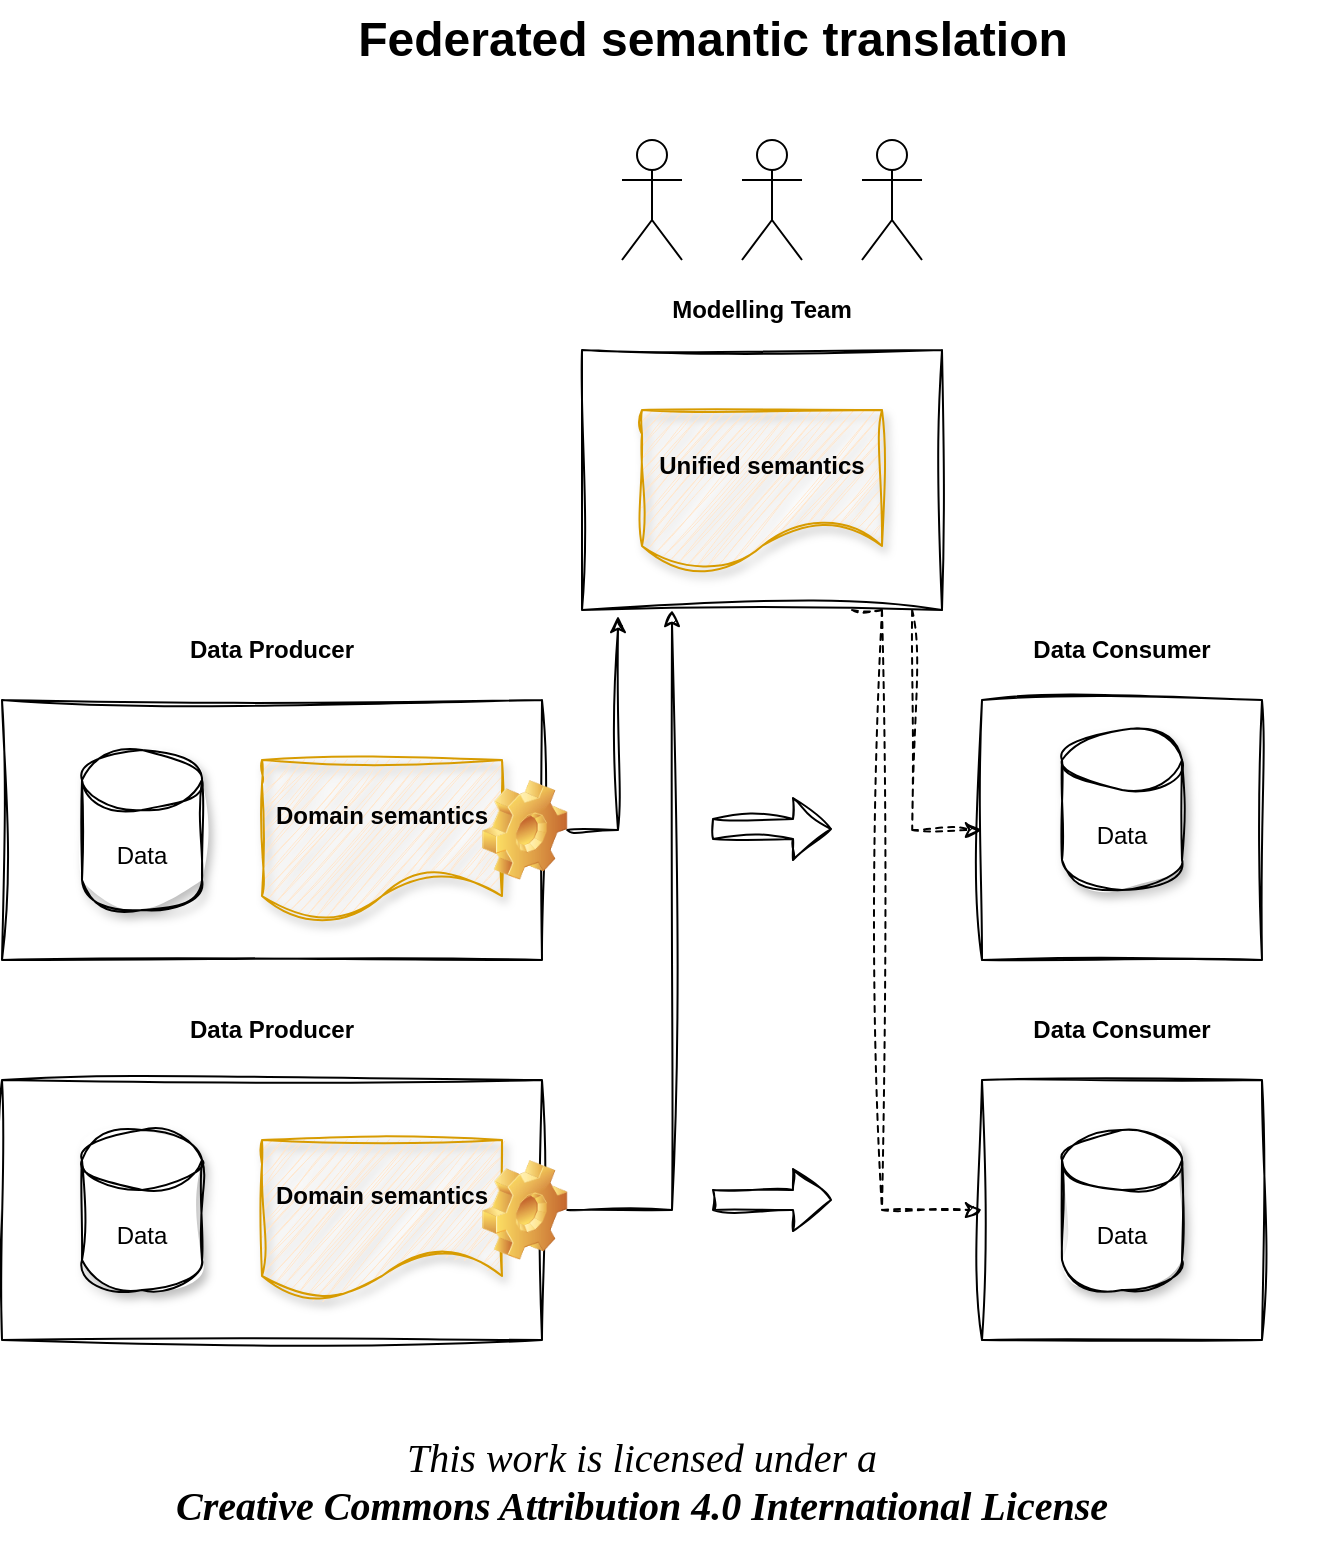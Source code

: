<mxfile version="22.0.8" type="google">
  <diagram name="004-semantic-translation-federated" id="O0EzCrE9_i2seC9WDiSg">
    <mxGraphModel grid="1" page="1" gridSize="10" guides="1" tooltips="1" connect="1" arrows="1" fold="1" pageScale="1" pageWidth="827" pageHeight="1169" math="0" shadow="0">
      <root>
        <mxCell id="0" />
        <mxCell id="1" parent="0" />
        <mxCell id="VSZ_r1YbwB4cjB5XSmfl-29" value="" style="rounded=0;whiteSpace=wrap;html=1;sketch=1;curveFitting=1;jiggle=2;" vertex="1" parent="1">
          <mxGeometry x="260" y="370" width="270" height="130" as="geometry" />
        </mxCell>
        <mxCell id="VSZ_r1YbwB4cjB5XSmfl-30" value="Data" style="shape=cylinder3;whiteSpace=wrap;html=1;boundedLbl=1;backgroundOutline=1;size=15;sketch=1;curveFitting=1;jiggle=2;shadow=1;" vertex="1" parent="1">
          <mxGeometry x="300" y="395" width="60" height="80" as="geometry" />
        </mxCell>
        <mxCell id="VSZ_r1YbwB4cjB5XSmfl-31" value="&lt;b&gt;Domain semantics&lt;/b&gt;" style="shape=document;whiteSpace=wrap;html=1;boundedLbl=1;shadow=1;sketch=1;curveFitting=1;jiggle=2;fillColor=#ffe6cc;strokeColor=#d79b00;" vertex="1" parent="1">
          <mxGeometry x="390" y="400" width="120" height="80" as="geometry" />
        </mxCell>
        <mxCell id="VSZ_r1YbwB4cjB5XSmfl-32" value="" style="rounded=0;whiteSpace=wrap;html=1;sketch=1;curveFitting=1;jiggle=2;" vertex="1" parent="1">
          <mxGeometry x="260" y="560" width="270" height="130" as="geometry" />
        </mxCell>
        <mxCell id="VSZ_r1YbwB4cjB5XSmfl-33" value="Data" style="shape=cylinder3;whiteSpace=wrap;html=1;boundedLbl=1;backgroundOutline=1;size=15;sketch=1;curveFitting=1;jiggle=2;shadow=1;" vertex="1" parent="1">
          <mxGeometry x="300" y="585" width="60" height="80" as="geometry" />
        </mxCell>
        <mxCell id="VSZ_r1YbwB4cjB5XSmfl-34" style="edgeStyle=orthogonalEdgeStyle;rounded=0;orthogonalLoop=1;jettySize=auto;html=1;entryX=0.25;entryY=1;entryDx=0;entryDy=0;sketch=1;curveFitting=1;jiggle=2;exitX=1;exitY=0.5;exitDx=0;exitDy=0;" edge="1" parent="1" source="VSZ_r1YbwB4cjB5XSmfl-55" target="VSZ_r1YbwB4cjB5XSmfl-38">
          <mxGeometry relative="1" as="geometry" />
        </mxCell>
        <mxCell id="VSZ_r1YbwB4cjB5XSmfl-35" value="&lt;b&gt;Domain semantics&lt;/b&gt;" style="shape=document;whiteSpace=wrap;html=1;boundedLbl=1;shadow=1;sketch=1;curveFitting=1;jiggle=2;fillColor=#ffe6cc;strokeColor=#d79b00;" vertex="1" parent="1">
          <mxGeometry x="390" y="590" width="120" height="80" as="geometry" />
        </mxCell>
        <mxCell id="VSZ_r1YbwB4cjB5XSmfl-36" style="edgeStyle=orthogonalEdgeStyle;rounded=0;orthogonalLoop=1;jettySize=auto;html=1;exitX=0.917;exitY=1;exitDx=0;exitDy=0;entryX=0;entryY=0.5;entryDx=0;entryDy=0;exitPerimeter=0;sketch=1;curveFitting=1;jiggle=2;dashed=1;" edge="1" parent="1" source="VSZ_r1YbwB4cjB5XSmfl-38" target="VSZ_r1YbwB4cjB5XSmfl-46">
          <mxGeometry relative="1" as="geometry" />
        </mxCell>
        <mxCell id="VSZ_r1YbwB4cjB5XSmfl-37" style="edgeStyle=orthogonalEdgeStyle;rounded=0;orthogonalLoop=1;jettySize=auto;html=1;exitX=0.75;exitY=1;exitDx=0;exitDy=0;entryX=0;entryY=0.5;entryDx=0;entryDy=0;sketch=1;curveFitting=1;jiggle=2;dashed=1;" edge="1" parent="1" source="VSZ_r1YbwB4cjB5XSmfl-38" target="VSZ_r1YbwB4cjB5XSmfl-49">
          <mxGeometry relative="1" as="geometry">
            <Array as="points">
              <mxPoint x="700" y="325" />
              <mxPoint x="700" y="625" />
            </Array>
          </mxGeometry>
        </mxCell>
        <mxCell id="VSZ_r1YbwB4cjB5XSmfl-38" value="" style="rounded=0;whiteSpace=wrap;html=1;sketch=1;curveFitting=1;jiggle=2;" vertex="1" parent="1">
          <mxGeometry x="550" y="195" width="180" height="130" as="geometry" />
        </mxCell>
        <mxCell id="VSZ_r1YbwB4cjB5XSmfl-39" value="&lt;b&gt;Unified semantics&lt;/b&gt;" style="shape=document;whiteSpace=wrap;html=1;boundedLbl=1;shadow=1;sketch=1;curveFitting=1;jiggle=2;fillColor=#ffe6cc;strokeColor=#d79b00;" vertex="1" parent="1">
          <mxGeometry x="580" y="225" width="120" height="80" as="geometry" />
        </mxCell>
        <mxCell id="VSZ_r1YbwB4cjB5XSmfl-40" value="&lt;b&gt;Data Producer&lt;/b&gt;" style="text;html=1;strokeColor=none;fillColor=none;align=center;verticalAlign=middle;whiteSpace=wrap;rounded=0;" vertex="1" parent="1">
          <mxGeometry x="260" y="330" width="270" height="30" as="geometry" />
        </mxCell>
        <mxCell id="VSZ_r1YbwB4cjB5XSmfl-41" value="&lt;b&gt;Data Producer&lt;/b&gt;" style="text;html=1;strokeColor=none;fillColor=none;align=center;verticalAlign=middle;whiteSpace=wrap;rounded=0;" vertex="1" parent="1">
          <mxGeometry x="260" y="520" width="270" height="30" as="geometry" />
        </mxCell>
        <mxCell id="VSZ_r1YbwB4cjB5XSmfl-42" value="" style="shape=umlActor;verticalLabelPosition=bottom;verticalAlign=top;html=1;outlineConnect=0;" vertex="1" parent="1">
          <mxGeometry x="570" y="90" width="30" height="60" as="geometry" />
        </mxCell>
        <mxCell id="VSZ_r1YbwB4cjB5XSmfl-43" value="" style="shape=umlActor;verticalLabelPosition=bottom;verticalAlign=top;html=1;outlineConnect=0;" vertex="1" parent="1">
          <mxGeometry x="630" y="90" width="30" height="60" as="geometry" />
        </mxCell>
        <mxCell id="VSZ_r1YbwB4cjB5XSmfl-44" value="" style="shape=umlActor;verticalLabelPosition=bottom;verticalAlign=top;html=1;outlineConnect=0;" vertex="1" parent="1">
          <mxGeometry x="690" y="90" width="30" height="60" as="geometry" />
        </mxCell>
        <mxCell id="VSZ_r1YbwB4cjB5XSmfl-45" value="&lt;b&gt;Modelling Team&lt;/b&gt;" style="text;html=1;strokeColor=none;fillColor=none;align=center;verticalAlign=middle;whiteSpace=wrap;rounded=0;" vertex="1" parent="1">
          <mxGeometry x="550" y="160" width="180" height="30" as="geometry" />
        </mxCell>
        <mxCell id="VSZ_r1YbwB4cjB5XSmfl-46" value="" style="rounded=0;whiteSpace=wrap;html=1;sketch=1;curveFitting=1;jiggle=2;" vertex="1" parent="1">
          <mxGeometry x="750" y="370" width="140" height="130" as="geometry" />
        </mxCell>
        <mxCell id="VSZ_r1YbwB4cjB5XSmfl-47" value="Data" style="shape=cylinder3;whiteSpace=wrap;html=1;boundedLbl=1;backgroundOutline=1;size=15;sketch=1;curveFitting=1;jiggle=2;shadow=1;" vertex="1" parent="1">
          <mxGeometry x="790" y="385" width="60" height="80" as="geometry" />
        </mxCell>
        <mxCell id="VSZ_r1YbwB4cjB5XSmfl-48" value="&lt;b&gt;Data Consumer&lt;/b&gt;" style="text;html=1;strokeColor=none;fillColor=none;align=center;verticalAlign=middle;whiteSpace=wrap;rounded=0;" vertex="1" parent="1">
          <mxGeometry x="750" y="330" width="140" height="30" as="geometry" />
        </mxCell>
        <mxCell id="VSZ_r1YbwB4cjB5XSmfl-49" value="" style="rounded=0;whiteSpace=wrap;html=1;sketch=1;curveFitting=1;jiggle=2;" vertex="1" parent="1">
          <mxGeometry x="750" y="560" width="140" height="130" as="geometry" />
        </mxCell>
        <mxCell id="VSZ_r1YbwB4cjB5XSmfl-50" value="Data" style="shape=cylinder3;whiteSpace=wrap;html=1;boundedLbl=1;backgroundOutline=1;size=15;sketch=1;curveFitting=1;jiggle=2;shadow=1;" vertex="1" parent="1">
          <mxGeometry x="790" y="585" width="60" height="80" as="geometry" />
        </mxCell>
        <mxCell id="VSZ_r1YbwB4cjB5XSmfl-51" value="&lt;b&gt;Data Consumer&lt;/b&gt;" style="text;html=1;strokeColor=none;fillColor=none;align=center;verticalAlign=middle;whiteSpace=wrap;rounded=0;" vertex="1" parent="1">
          <mxGeometry x="750" y="520" width="140" height="30" as="geometry" />
        </mxCell>
        <mxCell id="VSZ_r1YbwB4cjB5XSmfl-52" value="Federated semantic translation" style="text;strokeColor=none;fillColor=none;html=1;fontSize=24;fontStyle=1;verticalAlign=middle;align=center;" vertex="1" parent="1">
          <mxGeometry x="300" y="20" width="630" height="40" as="geometry" />
        </mxCell>
        <mxCell id="VSZ_r1YbwB4cjB5XSmfl-53" style="edgeStyle=orthogonalEdgeStyle;rounded=0;orthogonalLoop=1;jettySize=auto;html=1;entryX=0.1;entryY=1.023;entryDx=0;entryDy=0;entryPerimeter=0;sketch=1;curveFitting=1;jiggle=2;" edge="1" parent="1" source="VSZ_r1YbwB4cjB5XSmfl-54" target="VSZ_r1YbwB4cjB5XSmfl-38">
          <mxGeometry relative="1" as="geometry">
            <mxPoint x="570.3" y="355" as="targetPoint" />
          </mxGeometry>
        </mxCell>
        <mxCell id="VSZ_r1YbwB4cjB5XSmfl-54" value="" style="shape=image;html=1;verticalLabelPosition=bottom;verticalAlign=top;imageAspect=1;aspect=fixed;image=img/clipart/Gear_128x128.png" vertex="1" parent="1">
          <mxGeometry x="500" y="410" width="42.63" height="50" as="geometry" />
        </mxCell>
        <mxCell id="VSZ_r1YbwB4cjB5XSmfl-55" value="" style="shape=image;html=1;verticalLabelPosition=bottom;verticalAlign=top;imageAspect=1;aspect=fixed;image=img/clipart/Gear_128x128.png" vertex="1" parent="1">
          <mxGeometry x="500" y="600" width="42.63" height="50" as="geometry" />
        </mxCell>
        <mxCell id="VSZ_r1YbwB4cjB5XSmfl-56" value="" style="shape=flexArrow;endArrow=classic;html=1;rounded=0;sketch=1;curveFitting=1;jiggle=2;" edge="1" parent="1">
          <mxGeometry width="50" height="50" relative="1" as="geometry">
            <mxPoint x="615" y="434.5" as="sourcePoint" />
            <mxPoint x="675" y="434.5" as="targetPoint" />
          </mxGeometry>
        </mxCell>
        <mxCell id="VSZ_r1YbwB4cjB5XSmfl-57" value="" style="shape=flexArrow;endArrow=classic;html=1;rounded=0;sketch=1;curveFitting=1;jiggle=2;" edge="1" parent="1">
          <mxGeometry width="50" height="50" relative="1" as="geometry">
            <mxPoint x="615" y="620" as="sourcePoint" />
            <mxPoint x="675" y="620" as="targetPoint" />
          </mxGeometry>
        </mxCell>
        <mxCell id="VSZ_r1YbwB4cjB5XSmfl-58" value="&lt;div&gt;&lt;i&gt;This work is licensed under a&lt;/i&gt;&lt;/div&gt;&lt;div&gt;&lt;b&gt;&lt;i&gt;Creative Commons Attribution 4.0 International License&lt;/i&gt;&lt;/b&gt;&lt;/div&gt;" style="text;html=1;strokeColor=none;fillColor=none;align=center;verticalAlign=middle;whiteSpace=wrap;rounded=0;fontSize=20;fontFamily=Architects Daughter;" vertex="1" parent="1">
          <mxGeometry x="260" y="730" width="640" height="60" as="geometry" />
        </mxCell>
      </root>
    </mxGraphModel>
  </diagram>
</mxfile>
